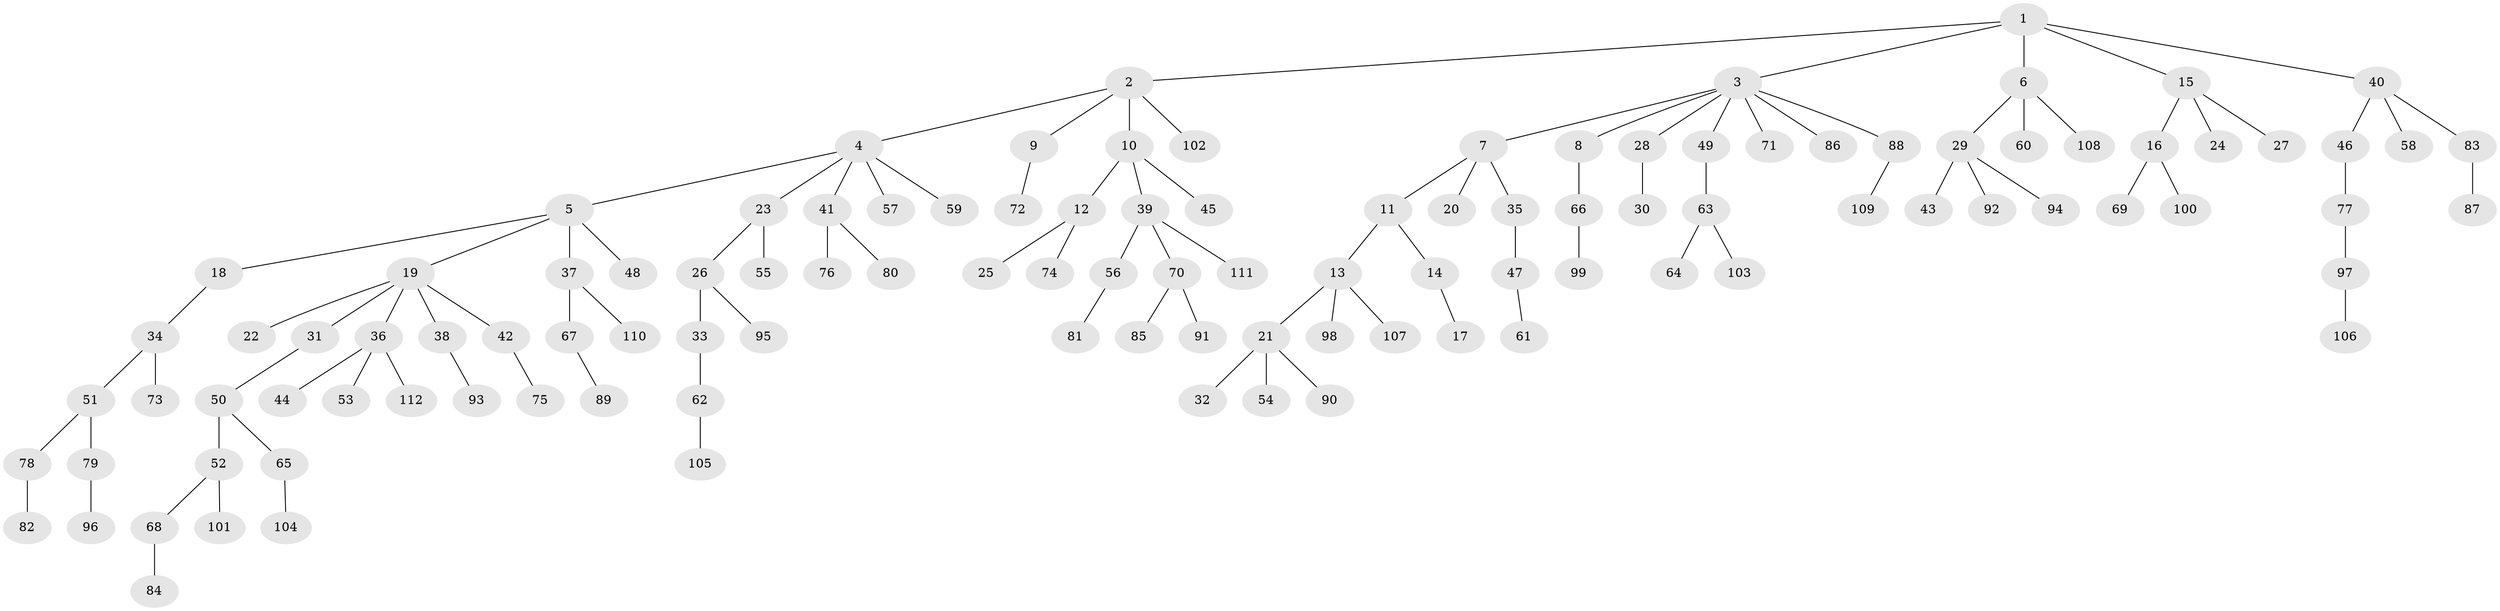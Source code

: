 // coarse degree distribution, {2: 0.23529411764705882, 1: 0.5294117647058824, 3: 0.058823529411764705, 4: 0.11764705882352941, 5: 0.058823529411764705}
// Generated by graph-tools (version 1.1) at 2025/37/03/04/25 23:37:20]
// undirected, 112 vertices, 111 edges
graph export_dot {
  node [color=gray90,style=filled];
  1;
  2;
  3;
  4;
  5;
  6;
  7;
  8;
  9;
  10;
  11;
  12;
  13;
  14;
  15;
  16;
  17;
  18;
  19;
  20;
  21;
  22;
  23;
  24;
  25;
  26;
  27;
  28;
  29;
  30;
  31;
  32;
  33;
  34;
  35;
  36;
  37;
  38;
  39;
  40;
  41;
  42;
  43;
  44;
  45;
  46;
  47;
  48;
  49;
  50;
  51;
  52;
  53;
  54;
  55;
  56;
  57;
  58;
  59;
  60;
  61;
  62;
  63;
  64;
  65;
  66;
  67;
  68;
  69;
  70;
  71;
  72;
  73;
  74;
  75;
  76;
  77;
  78;
  79;
  80;
  81;
  82;
  83;
  84;
  85;
  86;
  87;
  88;
  89;
  90;
  91;
  92;
  93;
  94;
  95;
  96;
  97;
  98;
  99;
  100;
  101;
  102;
  103;
  104;
  105;
  106;
  107;
  108;
  109;
  110;
  111;
  112;
  1 -- 2;
  1 -- 3;
  1 -- 6;
  1 -- 15;
  1 -- 40;
  2 -- 4;
  2 -- 9;
  2 -- 10;
  2 -- 102;
  3 -- 7;
  3 -- 8;
  3 -- 28;
  3 -- 49;
  3 -- 71;
  3 -- 86;
  3 -- 88;
  4 -- 5;
  4 -- 23;
  4 -- 41;
  4 -- 57;
  4 -- 59;
  5 -- 18;
  5 -- 19;
  5 -- 37;
  5 -- 48;
  6 -- 29;
  6 -- 60;
  6 -- 108;
  7 -- 11;
  7 -- 20;
  7 -- 35;
  8 -- 66;
  9 -- 72;
  10 -- 12;
  10 -- 39;
  10 -- 45;
  11 -- 13;
  11 -- 14;
  12 -- 25;
  12 -- 74;
  13 -- 21;
  13 -- 98;
  13 -- 107;
  14 -- 17;
  15 -- 16;
  15 -- 24;
  15 -- 27;
  16 -- 69;
  16 -- 100;
  18 -- 34;
  19 -- 22;
  19 -- 31;
  19 -- 36;
  19 -- 38;
  19 -- 42;
  21 -- 32;
  21 -- 54;
  21 -- 90;
  23 -- 26;
  23 -- 55;
  26 -- 33;
  26 -- 95;
  28 -- 30;
  29 -- 43;
  29 -- 92;
  29 -- 94;
  31 -- 50;
  33 -- 62;
  34 -- 51;
  34 -- 73;
  35 -- 47;
  36 -- 44;
  36 -- 53;
  36 -- 112;
  37 -- 67;
  37 -- 110;
  38 -- 93;
  39 -- 56;
  39 -- 70;
  39 -- 111;
  40 -- 46;
  40 -- 58;
  40 -- 83;
  41 -- 76;
  41 -- 80;
  42 -- 75;
  46 -- 77;
  47 -- 61;
  49 -- 63;
  50 -- 52;
  50 -- 65;
  51 -- 78;
  51 -- 79;
  52 -- 68;
  52 -- 101;
  56 -- 81;
  62 -- 105;
  63 -- 64;
  63 -- 103;
  65 -- 104;
  66 -- 99;
  67 -- 89;
  68 -- 84;
  70 -- 85;
  70 -- 91;
  77 -- 97;
  78 -- 82;
  79 -- 96;
  83 -- 87;
  88 -- 109;
  97 -- 106;
}
